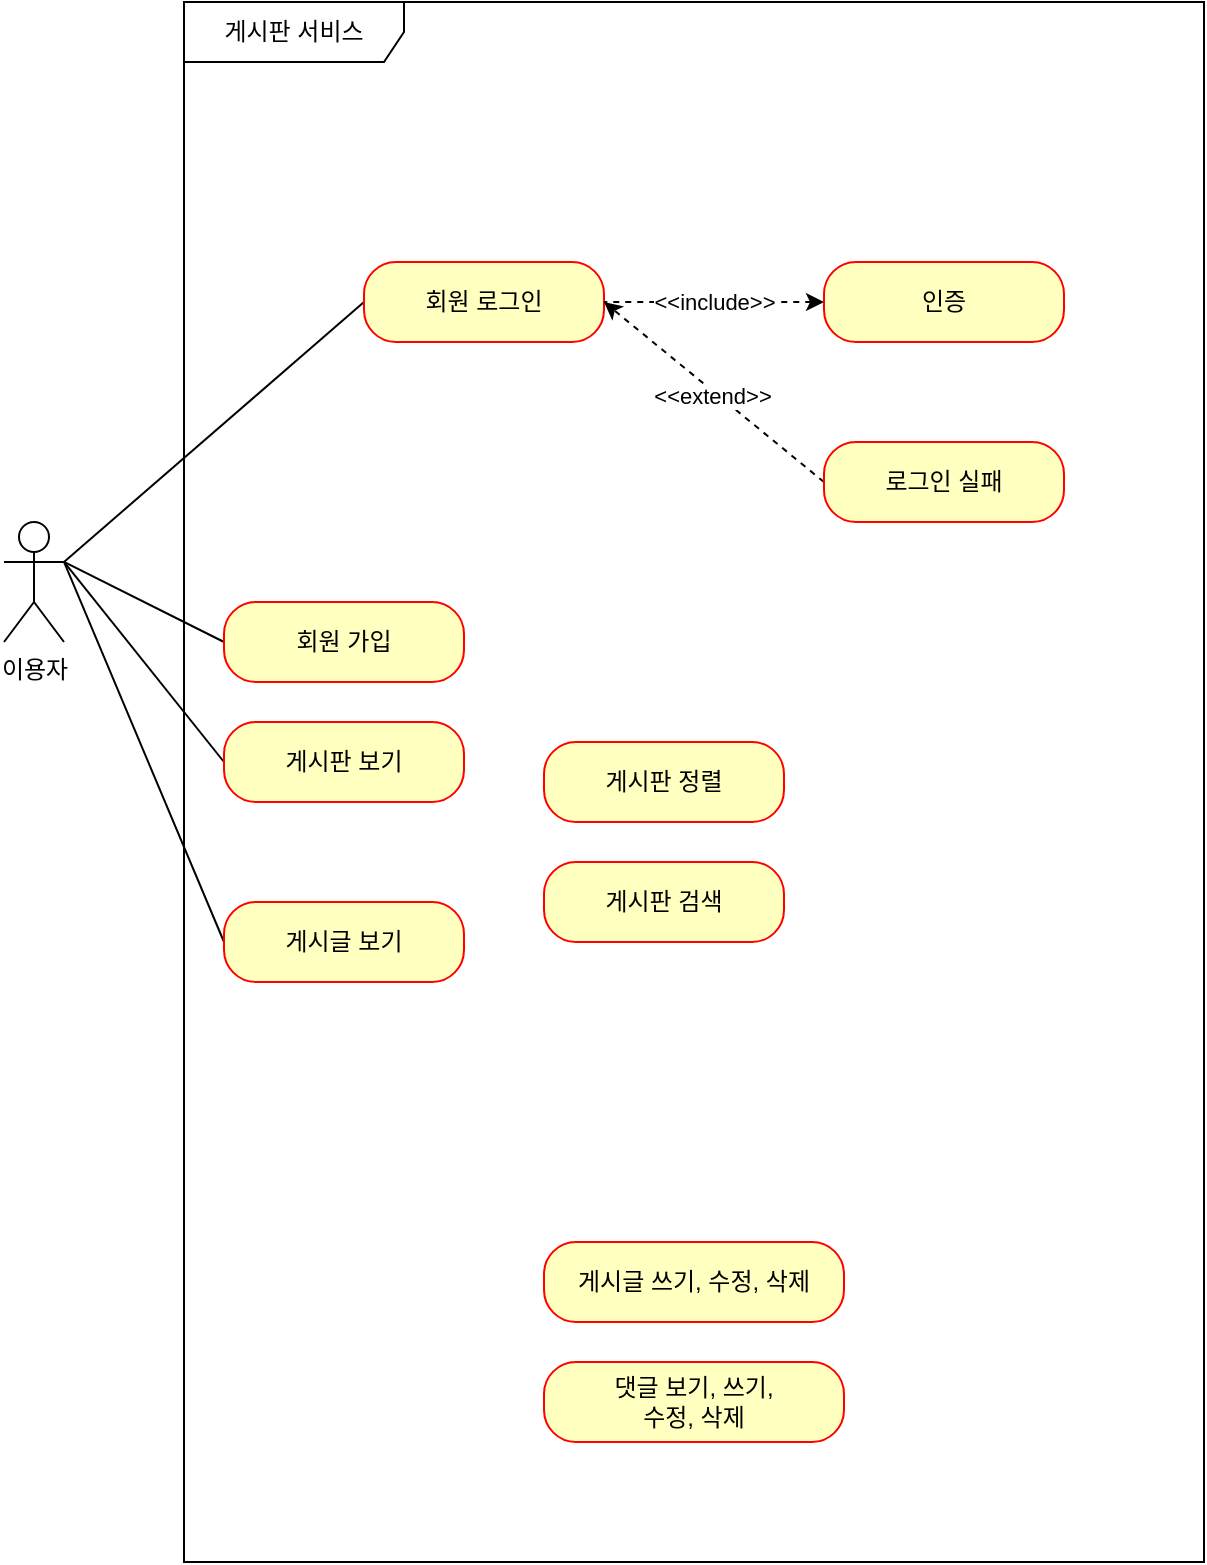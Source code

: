 <mxfile version="21.6.8" type="github">
  <diagram name="페이지-1" id="oku6pLihOwgq4Tl3Q31-">
    <mxGraphModel dx="993" dy="560" grid="1" gridSize="10" guides="1" tooltips="1" connect="1" arrows="1" fold="1" page="1" pageScale="1" pageWidth="827" pageHeight="1169" math="0" shadow="0">
      <root>
        <mxCell id="0" />
        <mxCell id="1" parent="0" />
        <mxCell id="4ua-57t7Y1xqs6FZSZTP-1" value="이용자" style="shape=umlActor;verticalLabelPosition=bottom;verticalAlign=top;html=1;outlineConnect=0;" vertex="1" parent="1">
          <mxGeometry x="40" y="280" width="30" height="60" as="geometry" />
        </mxCell>
        <mxCell id="4ua-57t7Y1xqs6FZSZTP-3" value="게시판 서비스" style="shape=umlFrame;whiteSpace=wrap;html=1;pointerEvents=0;width=110;height=30;" vertex="1" parent="1">
          <mxGeometry x="130" y="20" width="510" height="780" as="geometry" />
        </mxCell>
        <mxCell id="4ua-57t7Y1xqs6FZSZTP-18" style="rounded=0;orthogonalLoop=1;jettySize=auto;html=1;exitX=0;exitY=0.5;exitDx=0;exitDy=0;entryX=1;entryY=0.333;entryDx=0;entryDy=0;entryPerimeter=0;endArrow=none;endFill=0;" edge="1" parent="1" source="4ua-57t7Y1xqs6FZSZTP-4" target="4ua-57t7Y1xqs6FZSZTP-1">
          <mxGeometry relative="1" as="geometry" />
        </mxCell>
        <mxCell id="4ua-57t7Y1xqs6FZSZTP-4" value="회원 가입" style="rounded=1;whiteSpace=wrap;html=1;arcSize=40;fontColor=#000000;fillColor=#ffffc0;strokeColor=#ff0000;" vertex="1" parent="1">
          <mxGeometry x="150" y="320" width="120" height="40" as="geometry" />
        </mxCell>
        <mxCell id="4ua-57t7Y1xqs6FZSZTP-20" style="rounded=0;orthogonalLoop=1;jettySize=auto;html=1;exitX=0;exitY=0.5;exitDx=0;exitDy=0;entryX=1;entryY=0.333;entryDx=0;entryDy=0;entryPerimeter=0;endArrow=none;endFill=0;" edge="1" parent="1" source="4ua-57t7Y1xqs6FZSZTP-6" target="4ua-57t7Y1xqs6FZSZTP-1">
          <mxGeometry relative="1" as="geometry" />
        </mxCell>
        <mxCell id="4ua-57t7Y1xqs6FZSZTP-6" value="게시판 보기" style="rounded=1;whiteSpace=wrap;html=1;arcSize=40;fontColor=#000000;fillColor=#ffffc0;strokeColor=#ff0000;" vertex="1" parent="1">
          <mxGeometry x="150" y="380" width="120" height="40" as="geometry" />
        </mxCell>
        <mxCell id="4ua-57t7Y1xqs6FZSZTP-21" style="edgeStyle=none;shape=connector;rounded=0;orthogonalLoop=1;jettySize=auto;html=1;exitX=0;exitY=0.5;exitDx=0;exitDy=0;entryX=1;entryY=0.333;entryDx=0;entryDy=0;entryPerimeter=0;labelBackgroundColor=default;strokeColor=default;fontFamily=Helvetica;fontSize=11;fontColor=default;endArrow=none;endFill=0;" edge="1" parent="1" source="4ua-57t7Y1xqs6FZSZTP-7" target="4ua-57t7Y1xqs6FZSZTP-1">
          <mxGeometry relative="1" as="geometry" />
        </mxCell>
        <mxCell id="4ua-57t7Y1xqs6FZSZTP-7" value="게시글 보기" style="rounded=1;whiteSpace=wrap;html=1;arcSize=40;fontColor=#000000;fillColor=#ffffc0;strokeColor=#ff0000;" vertex="1" parent="1">
          <mxGeometry x="150" y="470" width="120" height="40" as="geometry" />
        </mxCell>
        <mxCell id="4ua-57t7Y1xqs6FZSZTP-19" style="rounded=0;orthogonalLoop=1;jettySize=auto;html=1;exitX=0;exitY=0.5;exitDx=0;exitDy=0;entryX=1;entryY=0.333;entryDx=0;entryDy=0;entryPerimeter=0;endArrow=none;endFill=0;" edge="1" parent="1" source="4ua-57t7Y1xqs6FZSZTP-8" target="4ua-57t7Y1xqs6FZSZTP-1">
          <mxGeometry relative="1" as="geometry" />
        </mxCell>
        <mxCell id="4ua-57t7Y1xqs6FZSZTP-8" value="회원 로그인" style="rounded=1;whiteSpace=wrap;html=1;arcSize=40;fontColor=#000000;fillColor=#ffffc0;strokeColor=#ff0000;" vertex="1" parent="1">
          <mxGeometry x="220" y="150" width="120" height="40" as="geometry" />
        </mxCell>
        <mxCell id="4ua-57t7Y1xqs6FZSZTP-22" style="edgeStyle=none;shape=connector;rounded=0;orthogonalLoop=1;jettySize=auto;html=1;exitX=0;exitY=0.5;exitDx=0;exitDy=0;entryX=1;entryY=0.5;entryDx=0;entryDy=0;labelBackgroundColor=default;strokeColor=default;fontFamily=Helvetica;fontSize=11;fontColor=default;endArrow=none;endFill=0;dashed=1;startArrow=classic;startFill=1;" edge="1" parent="1" source="4ua-57t7Y1xqs6FZSZTP-9" target="4ua-57t7Y1xqs6FZSZTP-8">
          <mxGeometry relative="1" as="geometry" />
        </mxCell>
        <mxCell id="4ua-57t7Y1xqs6FZSZTP-26" value="&amp;lt;&amp;lt;include&amp;gt;&amp;gt;" style="edgeLabel;html=1;align=center;verticalAlign=middle;resizable=0;points=[];fontSize=11;fontFamily=Helvetica;fontColor=default;" vertex="1" connectable="0" parent="4ua-57t7Y1xqs6FZSZTP-22">
          <mxGeometry x="0.015" y="5" relative="1" as="geometry">
            <mxPoint x="1" y="-5" as="offset" />
          </mxGeometry>
        </mxCell>
        <mxCell id="4ua-57t7Y1xqs6FZSZTP-9" value="인증" style="rounded=1;whiteSpace=wrap;html=1;arcSize=40;fontColor=#000000;fillColor=#ffffc0;strokeColor=#ff0000;" vertex="1" parent="1">
          <mxGeometry x="450" y="150" width="120" height="40" as="geometry" />
        </mxCell>
        <mxCell id="4ua-57t7Y1xqs6FZSZTP-23" style="edgeStyle=none;shape=connector;rounded=0;orthogonalLoop=1;jettySize=auto;html=1;exitX=0;exitY=0.5;exitDx=0;exitDy=0;entryX=1;entryY=0.5;entryDx=0;entryDy=0;labelBackgroundColor=default;strokeColor=default;fontFamily=Helvetica;fontSize=11;fontColor=default;endArrow=classic;endFill=1;dashed=1;startArrow=none;startFill=0;" edge="1" parent="1" source="4ua-57t7Y1xqs6FZSZTP-10" target="4ua-57t7Y1xqs6FZSZTP-8">
          <mxGeometry relative="1" as="geometry" />
        </mxCell>
        <mxCell id="4ua-57t7Y1xqs6FZSZTP-27" value="&amp;lt;&amp;lt;extend&amp;gt;&amp;gt;" style="edgeLabel;html=1;align=center;verticalAlign=middle;resizable=0;points=[];fontSize=11;fontFamily=Helvetica;fontColor=default;" vertex="1" connectable="0" parent="4ua-57t7Y1xqs6FZSZTP-23">
          <mxGeometry x="-0.016" y="3" relative="1" as="geometry">
            <mxPoint y="-1" as="offset" />
          </mxGeometry>
        </mxCell>
        <mxCell id="4ua-57t7Y1xqs6FZSZTP-10" value="로그인 실패" style="rounded=1;whiteSpace=wrap;html=1;arcSize=40;fontColor=#000000;fillColor=#ffffc0;strokeColor=#ff0000;" vertex="1" parent="1">
          <mxGeometry x="450" y="240" width="120" height="40" as="geometry" />
        </mxCell>
        <mxCell id="4ua-57t7Y1xqs6FZSZTP-12" value="게시판 정렬" style="rounded=1;whiteSpace=wrap;html=1;arcSize=40;fontColor=#000000;fillColor=#ffffc0;strokeColor=#ff0000;" vertex="1" parent="1">
          <mxGeometry x="310" y="390" width="120" height="40" as="geometry" />
        </mxCell>
        <mxCell id="4ua-57t7Y1xqs6FZSZTP-13" value="게시판 검색" style="rounded=1;whiteSpace=wrap;html=1;arcSize=40;fontColor=#000000;fillColor=#ffffc0;strokeColor=#ff0000;" vertex="1" parent="1">
          <mxGeometry x="310" y="450" width="120" height="40" as="geometry" />
        </mxCell>
        <mxCell id="4ua-57t7Y1xqs6FZSZTP-15" value="게시글 쓰기, 수정, 삭제" style="rounded=1;whiteSpace=wrap;html=1;arcSize=40;fontColor=#000000;fillColor=#ffffc0;strokeColor=#ff0000;" vertex="1" parent="1">
          <mxGeometry x="310" y="640" width="150" height="40" as="geometry" />
        </mxCell>
        <mxCell id="4ua-57t7Y1xqs6FZSZTP-16" value="댓글 보기, 쓰기, &lt;br&gt;수정, 삭제" style="rounded=1;whiteSpace=wrap;html=1;arcSize=40;fontColor=#000000;fillColor=#ffffc0;strokeColor=#ff0000;" vertex="1" parent="1">
          <mxGeometry x="310" y="700" width="150" height="40" as="geometry" />
        </mxCell>
      </root>
    </mxGraphModel>
  </diagram>
</mxfile>
